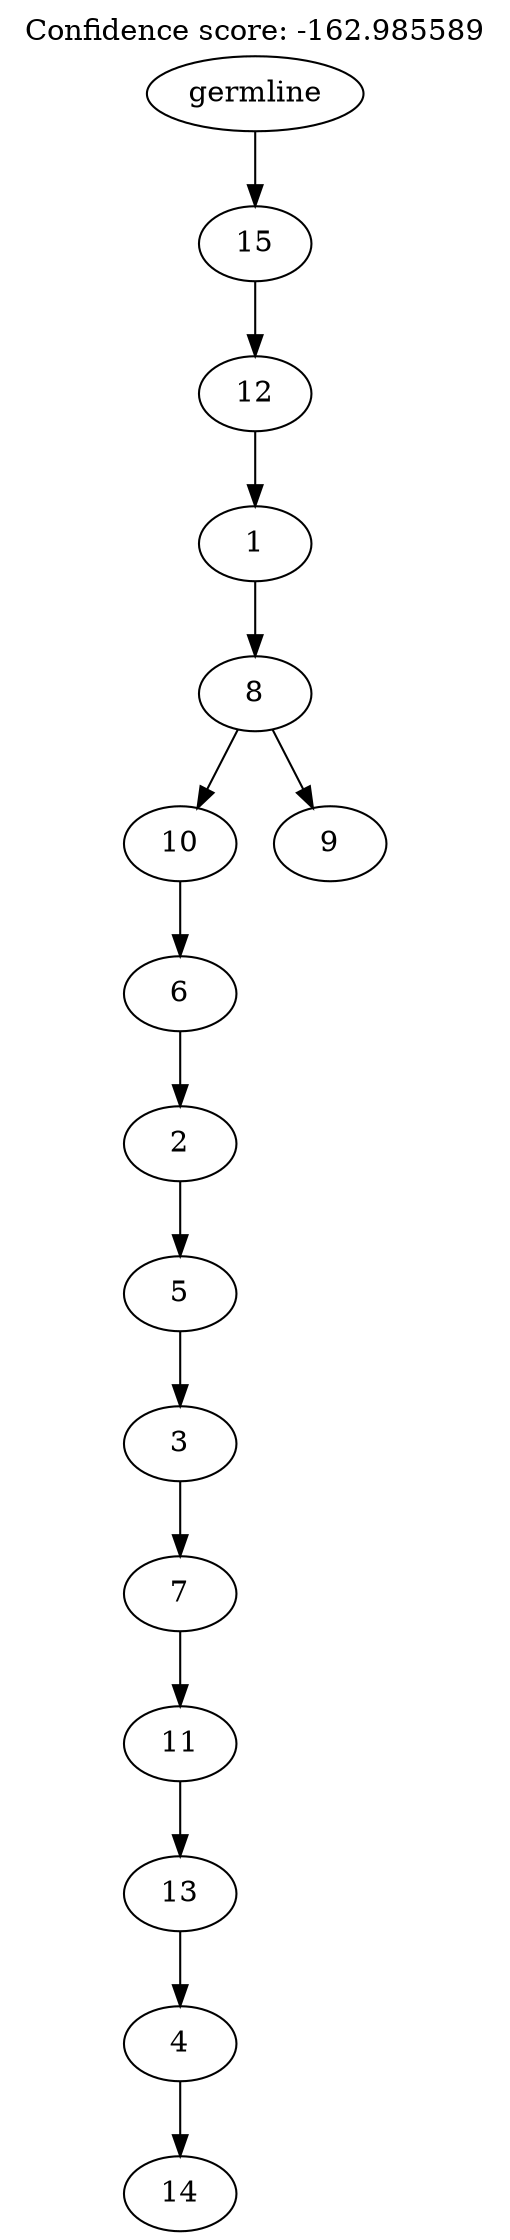 digraph g {
	"14" -> "15";
	"15" [label="14"];
	"13" -> "14";
	"14" [label="4"];
	"12" -> "13";
	"13" [label="13"];
	"11" -> "12";
	"12" [label="11"];
	"10" -> "11";
	"11" [label="7"];
	"9" -> "10";
	"10" [label="3"];
	"8" -> "9";
	"9" [label="5"];
	"7" -> "8";
	"8" [label="2"];
	"6" -> "7";
	"7" [label="6"];
	"4" -> "5";
	"5" [label="9"];
	"4" -> "6";
	"6" [label="10"];
	"3" -> "4";
	"4" [label="8"];
	"2" -> "3";
	"3" [label="1"];
	"1" -> "2";
	"2" [label="12"];
	"0" -> "1";
	"1" [label="15"];
	"0" [label="germline"];
	labelloc="t";
	label="Confidence score: -162.985589";
}
